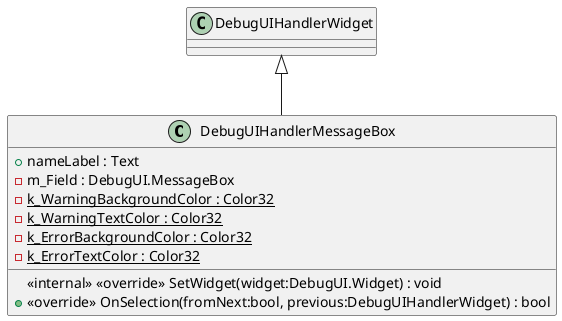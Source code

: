 @startuml
class DebugUIHandlerMessageBox {
    + nameLabel : Text
    - m_Field : DebugUI.MessageBox
    {static} - k_WarningBackgroundColor : Color32
    {static} - k_WarningTextColor : Color32
    {static} - k_ErrorBackgroundColor : Color32
    {static} - k_ErrorTextColor : Color32
    <<internal>> <<override>> SetWidget(widget:DebugUI.Widget) : void
    + <<override>> OnSelection(fromNext:bool, previous:DebugUIHandlerWidget) : bool
}
DebugUIHandlerWidget <|-- DebugUIHandlerMessageBox
@enduml
